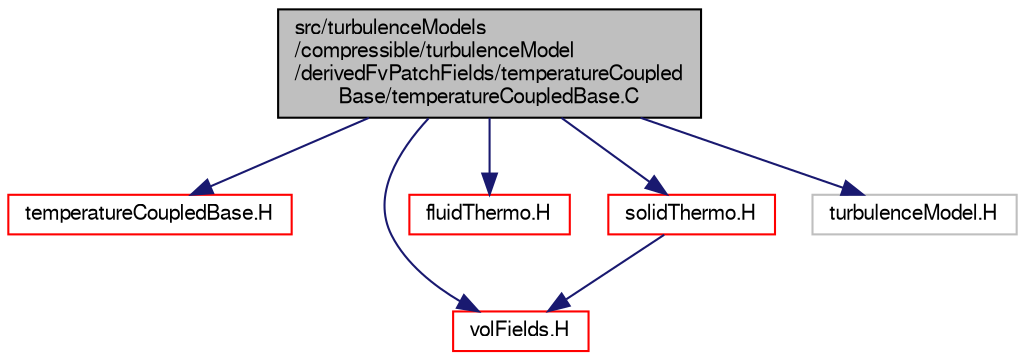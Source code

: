 digraph "src/turbulenceModels/compressible/turbulenceModel/derivedFvPatchFields/temperatureCoupledBase/temperatureCoupledBase.C"
{
  bgcolor="transparent";
  edge [fontname="FreeSans",fontsize="10",labelfontname="FreeSans",labelfontsize="10"];
  node [fontname="FreeSans",fontsize="10",shape=record];
  Node0 [label="src/turbulenceModels\l/compressible/turbulenceModel\l/derivedFvPatchFields/temperatureCoupled\lBase/temperatureCoupledBase.C",height=0.2,width=0.4,color="black", fillcolor="grey75", style="filled", fontcolor="black"];
  Node0 -> Node1 [color="midnightblue",fontsize="10",style="solid",fontname="FreeSans"];
  Node1 [label="temperatureCoupledBase.H",height=0.2,width=0.4,color="red",URL="$a17327.html"];
  Node0 -> Node157 [color="midnightblue",fontsize="10",style="solid",fontname="FreeSans"];
  Node157 [label="volFields.H",height=0.2,width=0.4,color="red",URL="$a02750.html"];
  Node0 -> Node301 [color="midnightblue",fontsize="10",style="solid",fontname="FreeSans"];
  Node301 [label="fluidThermo.H",height=0.2,width=0.4,color="red",URL="$a15428.html"];
  Node0 -> Node304 [color="midnightblue",fontsize="10",style="solid",fontname="FreeSans"];
  Node304 [label="solidThermo.H",height=0.2,width=0.4,color="red",URL="$a16382.html"];
  Node304 -> Node157 [color="midnightblue",fontsize="10",style="solid",fontname="FreeSans"];
  Node0 -> Node305 [color="midnightblue",fontsize="10",style="solid",fontname="FreeSans"];
  Node305 [label="turbulenceModel.H",height=0.2,width=0.4,color="grey75"];
}

